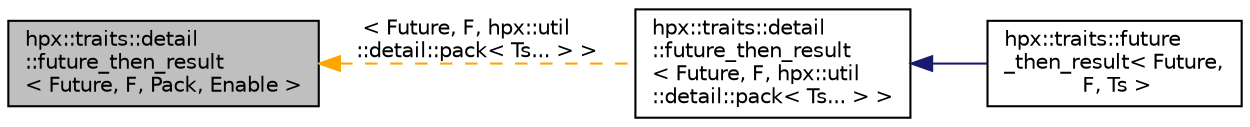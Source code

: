 digraph "hpx::traits::detail::future_then_result&lt; Future, F, Pack, Enable &gt;"
{
  edge [fontname="Helvetica",fontsize="10",labelfontname="Helvetica",labelfontsize="10"];
  node [fontname="Helvetica",fontsize="10",shape=record];
  rankdir="LR";
  Node0 [label="hpx::traits::detail\l::future_then_result\l\< Future, F, Pack, Enable \>",height=0.2,width=0.4,color="black", fillcolor="grey75", style="filled", fontcolor="black"];
  Node0 -> Node1 [dir="back",color="orange",fontsize="10",style="dashed",label=" \< Future, F, hpx::util\l::detail::pack\< Ts... \> \>" ,fontname="Helvetica"];
  Node1 [label="hpx::traits::detail\l::future_then_result\l\< Future, F, hpx::util\l::detail::pack\< Ts... \> \>",height=0.2,width=0.4,color="black", fillcolor="white", style="filled",URL="$d3/d77/structhpx_1_1traits_1_1detail_1_1future__then__result.html"];
  Node1 -> Node2 [dir="back",color="midnightblue",fontsize="10",style="solid",fontname="Helvetica"];
  Node2 [label="hpx::traits::future\l_then_result\< Future,\l F, Ts \>",height=0.2,width=0.4,color="black", fillcolor="white", style="filled",URL="$dd/dae/structhpx_1_1traits_1_1future__then__result.html"];
}
